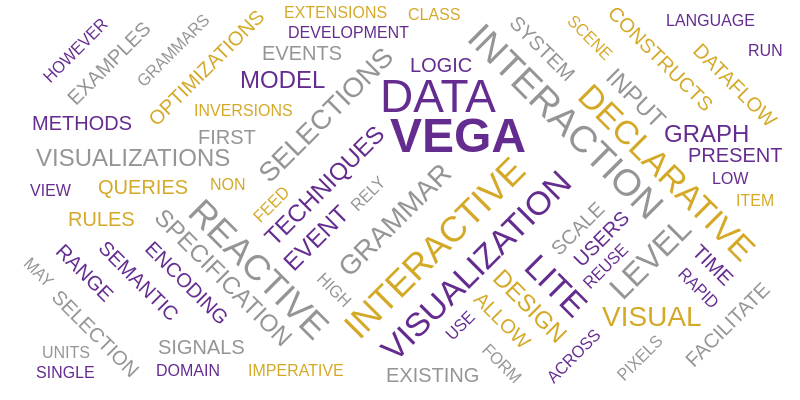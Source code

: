{
  "$schema": "https://vega.github.io/schema/vega/v3.json",
  "name": "wordcloud",
  "width": 400,
  "height": 200,
  "padding": 0,
  "autosize": "none",

  "signals": [
    {
      "name": "wordPadding", "value": 1,
      "bind": {"input": "range", "min": 0, "max": 5, "step": 1}
    },
    {
      "name": "fontSizeRange0", "value": 8,
      "bind": {"input": "range", "min": 8, "max": 42, "step": 1}
    },
    {
      "name": "fontSizeRange1", "value": 24,
      "bind": {"input": "range", "min": 8, "max": 42, "step": 1}
    },
    {
      "name": "rotate", "value": 45,
      "bind": {"input": "select", "options": [0, 30, 45, 60, 90]}
    }
  ],

  "data": [
    {
      "name": "table",
      "values": [
        "Declarative visualization grammars can accelerate development, facilitate retargeting across platforms, and allow language-level optimizations. However, existing declarative visualization languages are primarily concerned with visual encoding, and rely on imperative event handlers for interactive behaviors. In response, we introduce a model of declarative interaction design for data visualizations. Adopting methods from reactive programming, we model low-level events as composable data streams from which we form higher-level semantic signals. Signals feed predicates and scale inversions, which allow us to generalize interactive selections at the level of item geometry (pixels) into interactive queries over the data domain. Production rules then use these queries to manipulate the visualization’s appearance. To facilitate reuse and sharing, these constructs can be encapsulated as named interactors: standalone, purely declarative specifications of interaction techniques. We assess our model’s feasibility and expressivity by instantiating it with extensions to the Vega visualization grammar. Through a diverse range of examples, we demonstrate coverage over an established taxonomy of visualization interaction techniques.",
        "We present Reactive Vega, a system architecture that provides the first robust and comprehensive treatment of declarative visual and interaction design for data visualization. Starting from a single declarative specification, Reactive Vega constructs a dataflow graph in which input data, scene graph elements, and interaction events are all treated as first-class streaming data sources. To support expressive interactive visualizations that may involve time-varying scalar, relational, or hierarchical data, Reactive Vega’s dataflow graph can dynamically re-write itself at runtime by extending or pruning branches in a data-driven fashion. We discuss both compile- and run-time optimizations applied within Reactive Vega, and share the results of benchmark studies that indicate superior interactive performance to both D3 and the original, non-reactive Vega system.",
        "We present Vega-Lite, a high-level grammar that enables rapid specification of interactive data visualizations. Vega-Lite combines a traditional grammar of graphics, providing visual encoding rules and a composition algebra for layered and multi-view displays, with a novel grammar of interaction. Users specify interactive semantics by composing selections. In Vega-Lite, a selection is an abstraction that defines input event processing, points of interest, and a predicate function for inclusion testing. Selections parameterize visual encodings by serving as input data, defining scale extents, or by driving conditional logic. The Vega-Lite compiler automatically synthesizes requisite data flow and event handling logic, which users can override for further customization. In contrast to existing reactive specifications, Vega-Lite selections decompose an interaction design into concise, enumerable semantic units. We evaluate Vega-Lite through a range of examples, demonstrating succinct specification of both customized interaction methods and common techniques such as panning, zooming, and linked selection."
      ],
      "transform": [
        {
          "type": "countpattern",
          "field": "data",
          "case": "upper",
          "pattern": "[\\w']{3,}",
          "stopwords": "(i|me|my|myself|we|us|our|ours|ourselves|you|your|yours|yourself|yourselves|he|him|his|himself|she|her|hers|herself|it|its|itself|they|them|their|theirs|themselves|what|which|who|whom|whose|this|that|these|those|am|is|are|was|were|be|been|being|have|has|had|having|do|does|did|doing|will|would|should|can|could|ought|i'm|you're|he's|she's|it's|we're|they're|i've|you've|we've|they've|i'd|you'd|he'd|she'd|we'd|they'd|i'll|you'll|he'll|she'll|we'll|they'll|isn't|aren't|wasn't|weren't|hasn't|haven't|hadn't|doesn't|don't|didn't|won't|wouldn't|shan't|shouldn't|can't|cannot|couldn't|mustn't|let's|that's|who's|what's|here's|there's|when's|where's|why's|how's|a|an|the|and|but|if|or|because|as|until|while|of|at|by|for|with|about|against|between|into|through|during|before|after|above|below|to|from|up|upon|down|in|out|on|off|over|under|again|further|then|once|here|there|when|where|why|how|all|any|both|each|few|more|most|other|some|such|no|nor|not|only|own|same|so|than|too|very|say|says|said|shall)"
        },
        {
          "type": "formula", "as": "weight",
          "expr": "if(datum.text=='VEGA', 600, 300)"
        },
        {
          "type": "formula", "as": "rotate",
          "expr": "[-rotate, 0, rotate][~~(random() * 3)]"
        },
        {
          "type": "wordcloud",
          "size": [{"signal": "width"}, {"signal": "height"}],
          "text": {"field": "text"},
          "font": "Helvetica Neue, Arial",
          "fontSize": {"field": "count"},
          "fontWeight": {"field": "weight"},
          "fontSizeRange": [{"signal": "fontSizeRange0"}, {"signal": "fontSizeRange1"}],
          "padding": {"signal": "wordPadding"},
          "rotate": {"field": "rotate"}
        }
      ]
    }
  ],

  "scales": [
    {
      "name": "color",
      "type": "ordinal",
      "range": ["#d5a928", "#652c90", "#939597"]
    }
  ],

  "marks": [
    {
      "type": "text",
      "from": {"data": "table"},
      "encode": {
        "enter": {
          "text": {"field": "text"},
          "align": {"value": "center"},
          "baseline": {"value": "alphabetic"},
          "fill": {"scale": "color", "field": "text"},
          "font": {"value": "Helvetica Neue, Arial"},
          "fontWeight": {"field": "weight"}
        },
        "update": {
          "x": {"field": "x"},
          "y": {"field": "y"},
          "angle": {"field": "angle"},
          "fontSize": {"field": "fontSize"},
          "fillOpacity": {"value": 1}
        },
        "hover": {
          "fillOpacity": {"value": 0.5}
        }
      }
    }
  ]
}
